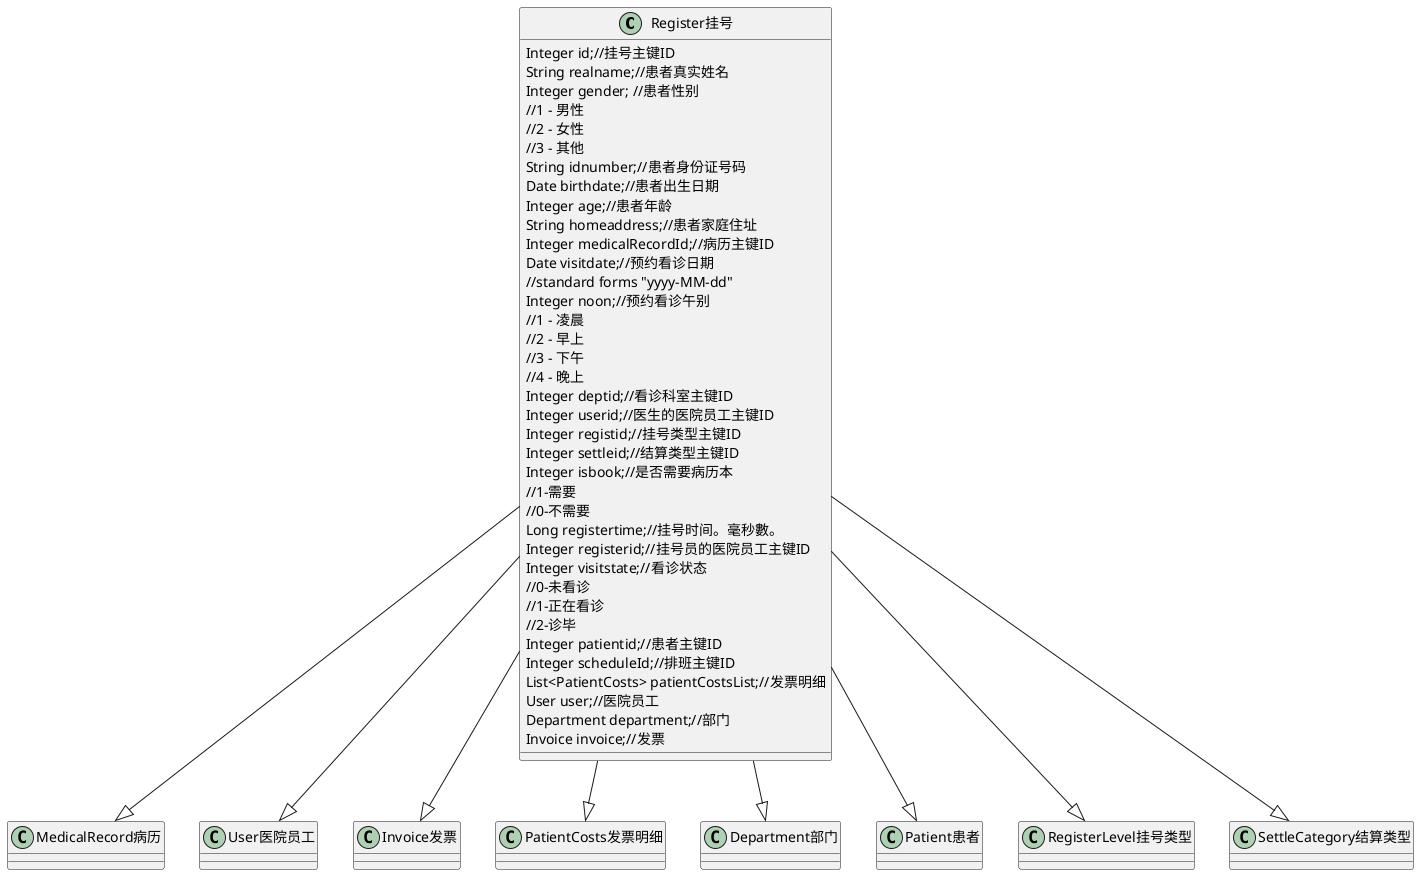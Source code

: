 @startuml
class Register挂号 {
     Integer id;//挂号主键ID
     String realname;//患者真实姓名
     Integer gender; //患者性别
    //1 - 男性
    //2 - 女性
    //3 - 其他
     String idnumber;//患者身份证号码
     Date birthdate;//患者出生日期
     Integer age;//患者年龄
     String homeaddress;//患者家庭住址
     Integer medicalRecordId;//病历主键ID
     Date visitdate;//预约看诊日期
    //standard forms "yyyy-MM-dd"
     Integer noon;//预约看诊午别
    //1 - 凌晨
    //2 - 早上
    //3 - 下午
    //4 - 晚上
     Integer deptid;//看诊科室主键ID
     Integer userid;//医生的医院员工主键ID
     Integer registid;//挂号类型主键ID
     Integer settleid;//结算类型主键ID
     Integer isbook;//是否需要病历本
    //1-需要
    //0-不需要
     Long registertime;//挂号时间。毫秒數。
     Integer registerid;//挂号员的医院员工主键ID
     Integer visitstate;//看诊状态
    //0-未看诊
    //1-正在看诊
    //2-诊毕
     Integer patientid;//患者主键ID
     Integer scheduleId;//排班主键ID
     List<PatientCosts> patientCostsList;//发票明细
     User user;//医院员工
     Department department;//部门
     Invoice invoice;//发票
}

Register挂号--|>MedicalRecord病历
Register挂号--|>User医院员工
Register挂号--|>Invoice发票
Register挂号--|>PatientCosts发票明细
Register挂号--|>Department部门
Register挂号--|>Patient患者
Register挂号--|>RegisterLevel挂号类型
Register挂号--|>SettleCategory结算类型
@enduml